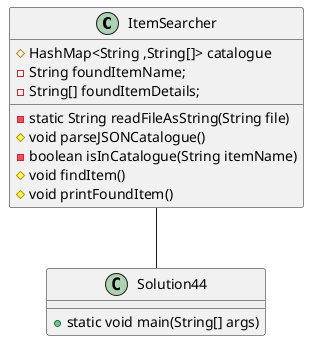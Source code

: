 @startuml
'https://plantuml.com/sequence-diagram

class ItemSearcher {
 # HashMap<String ,String[]> catalogue
 - String foundItemName;
 - String[] foundItemDetails;

 - static String readFileAsString(String file)
 # void parseJSONCatalogue()
 - boolean isInCatalogue(String itemName)
 # void findItem()
 # void printFoundItem()
}

class Solution44 {
 + static void main(String[] args)
}

ItemSearcher -- Solution44
@enduml